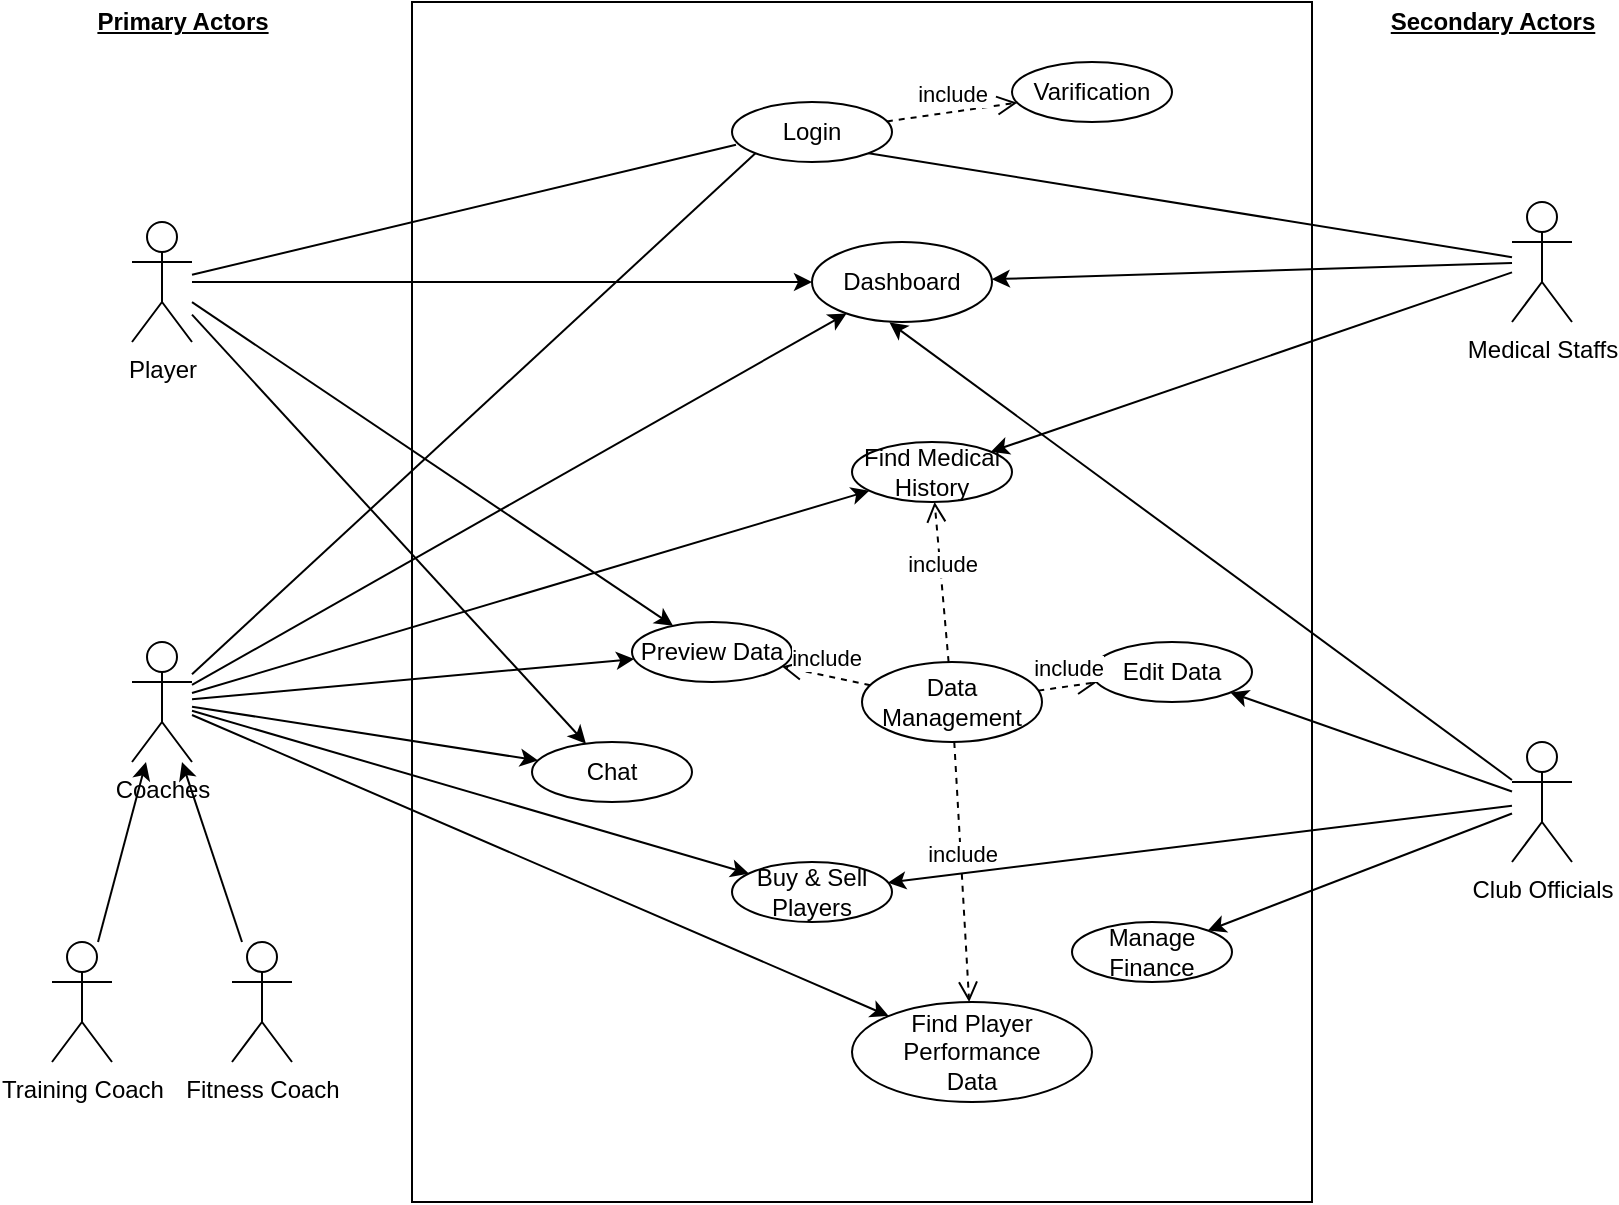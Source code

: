 <mxfile version="13.6.6" type="device"><diagram id="EEgTZElsF35WGt7W3-1j" name="Page-1"><mxGraphModel dx="1663" dy="435" grid="1" gridSize="10" guides="1" tooltips="1" connect="1" arrows="1" fold="1" page="1" pageScale="1" pageWidth="850" pageHeight="1100" math="0" shadow="0"><root><mxCell id="0"/><mxCell id="1" parent="0"/><mxCell id="5ZJs-Gd6lhpJezrTFZUt-2" value="" style="rounded=0;whiteSpace=wrap;html=1;" vertex="1" parent="1"><mxGeometry x="200" y="20" width="450" height="600" as="geometry"/></mxCell><mxCell id="5ZJs-Gd6lhpJezrTFZUt-4" value="Coaches" style="shape=umlActor;verticalLabelPosition=bottom;verticalAlign=top;html=1;outlineConnect=0;" vertex="1" parent="1"><mxGeometry x="60" y="340" width="30" height="60" as="geometry"/></mxCell><mxCell id="5ZJs-Gd6lhpJezrTFZUt-5" value="Medical Staffs" style="shape=umlActor;verticalLabelPosition=bottom;verticalAlign=top;html=1;outlineConnect=0;" vertex="1" parent="1"><mxGeometry x="750" y="120" width="30" height="60" as="geometry"/></mxCell><mxCell id="5ZJs-Gd6lhpJezrTFZUt-6" value="Club Officials" style="shape=umlActor;verticalLabelPosition=bottom;verticalAlign=top;html=1;outlineConnect=0;" vertex="1" parent="1"><mxGeometry x="750" y="390" width="30" height="60" as="geometry"/></mxCell><mxCell id="5ZJs-Gd6lhpJezrTFZUt-3" value="Player" style="shape=umlActor;verticalLabelPosition=bottom;verticalAlign=top;html=1;outlineConnect=0;labelPosition=center;align=center;" vertex="1" parent="1"><mxGeometry x="60" y="130" width="30" height="60" as="geometry"/></mxCell><mxCell id="5ZJs-Gd6lhpJezrTFZUt-7" value="Login" style="ellipse;whiteSpace=wrap;html=1;" vertex="1" parent="1"><mxGeometry x="360" y="70" width="80" height="30" as="geometry"/></mxCell><mxCell id="5ZJs-Gd6lhpJezrTFZUt-10" value="" style="endArrow=none;html=1;entryX=0.025;entryY=0.711;entryDx=0;entryDy=0;entryPerimeter=0;" edge="1" parent="1" source="5ZJs-Gd6lhpJezrTFZUt-3" target="5ZJs-Gd6lhpJezrTFZUt-7"><mxGeometry width="50" height="50" relative="1" as="geometry"><mxPoint x="380" y="90" as="sourcePoint"/><mxPoint x="430" y="40" as="targetPoint"/></mxGeometry></mxCell><mxCell id="5ZJs-Gd6lhpJezrTFZUt-11" value="" style="endArrow=none;html=1;entryX=1;entryY=1;entryDx=0;entryDy=0;" edge="1" parent="1" source="5ZJs-Gd6lhpJezrTFZUt-5" target="5ZJs-Gd6lhpJezrTFZUt-7"><mxGeometry width="50" height="50" relative="1" as="geometry"><mxPoint x="100" y="166.135" as="sourcePoint"/><mxPoint x="362.75" y="98.44" as="targetPoint"/></mxGeometry></mxCell><mxCell id="5ZJs-Gd6lhpJezrTFZUt-12" value="Varification" style="ellipse;whiteSpace=wrap;html=1;" vertex="1" parent="1"><mxGeometry x="500" y="50" width="80" height="30" as="geometry"/></mxCell><mxCell id="5ZJs-Gd6lhpJezrTFZUt-13" value="include" style="html=1;verticalAlign=bottom;endArrow=open;dashed=1;endSize=8;" edge="1" parent="1" source="5ZJs-Gd6lhpJezrTFZUt-7" target="5ZJs-Gd6lhpJezrTFZUt-12"><mxGeometry relative="1" as="geometry"><mxPoint x="450" y="230" as="sourcePoint"/><mxPoint x="370" y="230" as="targetPoint"/></mxGeometry></mxCell><mxCell id="5ZJs-Gd6lhpJezrTFZUt-14" value="" style="endArrow=none;html=1;entryX=0;entryY=1;entryDx=0;entryDy=0;" edge="1" parent="1" source="5ZJs-Gd6lhpJezrTFZUt-4" target="5ZJs-Gd6lhpJezrTFZUt-7"><mxGeometry width="50" height="50" relative="1" as="geometry"><mxPoint x="380" y="260" as="sourcePoint"/><mxPoint x="430" y="210" as="targetPoint"/></mxGeometry></mxCell><mxCell id="5ZJs-Gd6lhpJezrTFZUt-15" value="Training Coach" style="shape=umlActor;verticalLabelPosition=bottom;verticalAlign=top;html=1;outlineConnect=0;" vertex="1" parent="1"><mxGeometry x="20" y="490" width="30" height="60" as="geometry"/></mxCell><mxCell id="5ZJs-Gd6lhpJezrTFZUt-16" value="Fitness Coach" style="shape=umlActor;verticalLabelPosition=bottom;verticalAlign=top;html=1;outlineConnect=0;" vertex="1" parent="1"><mxGeometry x="110" y="490" width="30" height="60" as="geometry"/></mxCell><mxCell id="5ZJs-Gd6lhpJezrTFZUt-18" value="" style="endArrow=classic;html=1;" edge="1" parent="1" source="5ZJs-Gd6lhpJezrTFZUt-15" target="5ZJs-Gd6lhpJezrTFZUt-4"><mxGeometry width="50" height="50" relative="1" as="geometry"><mxPoint x="380" y="430" as="sourcePoint"/><mxPoint x="430" y="380" as="targetPoint"/></mxGeometry></mxCell><mxCell id="5ZJs-Gd6lhpJezrTFZUt-20" value="" style="endArrow=classic;html=1;" edge="1" parent="1" source="5ZJs-Gd6lhpJezrTFZUt-16" target="5ZJs-Gd6lhpJezrTFZUt-4"><mxGeometry width="50" height="50" relative="1" as="geometry"><mxPoint x="390" y="440" as="sourcePoint"/><mxPoint x="440" y="390" as="targetPoint"/></mxGeometry></mxCell><mxCell id="5ZJs-Gd6lhpJezrTFZUt-21" value="Preview Data" style="ellipse;whiteSpace=wrap;html=1;" vertex="1" parent="1"><mxGeometry x="310" y="330" width="80" height="30" as="geometry"/></mxCell><mxCell id="5ZJs-Gd6lhpJezrTFZUt-22" value="Edit Data" style="ellipse;whiteSpace=wrap;html=1;" vertex="1" parent="1"><mxGeometry x="540" y="340" width="80" height="30" as="geometry"/></mxCell><mxCell id="5ZJs-Gd6lhpJezrTFZUt-23" value="Find Player Performance&lt;br&gt;Data" style="ellipse;whiteSpace=wrap;html=1;" vertex="1" parent="1"><mxGeometry x="420" y="520" width="120" height="50" as="geometry"/></mxCell><mxCell id="5ZJs-Gd6lhpJezrTFZUt-24" value="Chat" style="ellipse;whiteSpace=wrap;html=1;" vertex="1" parent="1"><mxGeometry x="260" y="390" width="80" height="30" as="geometry"/></mxCell><mxCell id="5ZJs-Gd6lhpJezrTFZUt-25" value="Find Medical History" style="ellipse;whiteSpace=wrap;html=1;" vertex="1" parent="1"><mxGeometry x="420" y="240" width="80" height="30" as="geometry"/></mxCell><mxCell id="5ZJs-Gd6lhpJezrTFZUt-26" value="Manage Finance" style="ellipse;whiteSpace=wrap;html=1;" vertex="1" parent="1"><mxGeometry x="530" y="480" width="80" height="30" as="geometry"/></mxCell><mxCell id="5ZJs-Gd6lhpJezrTFZUt-27" value="Data Management" style="ellipse;whiteSpace=wrap;html=1;" vertex="1" parent="1"><mxGeometry x="425" y="350" width="90" height="40" as="geometry"/></mxCell><mxCell id="5ZJs-Gd6lhpJezrTFZUt-28" value="" style="endArrow=classic;html=1;" edge="1" parent="1" source="5ZJs-Gd6lhpJezrTFZUt-3" target="5ZJs-Gd6lhpJezrTFZUt-24"><mxGeometry width="50" height="50" relative="1" as="geometry"><mxPoint x="125" y="500" as="sourcePoint"/><mxPoint x="95" y="410" as="targetPoint"/></mxGeometry></mxCell><mxCell id="5ZJs-Gd6lhpJezrTFZUt-29" value="" style="endArrow=classic;html=1;" edge="1" parent="1" source="5ZJs-Gd6lhpJezrTFZUt-4" target="5ZJs-Gd6lhpJezrTFZUt-24"><mxGeometry width="50" height="50" relative="1" as="geometry"><mxPoint x="100" y="178.414" as="sourcePoint"/><mxPoint x="267.783" y="272.526" as="targetPoint"/></mxGeometry></mxCell><mxCell id="5ZJs-Gd6lhpJezrTFZUt-30" value="include" style="html=1;verticalAlign=bottom;endArrow=open;dashed=1;endSize=8;" edge="1" parent="1" source="5ZJs-Gd6lhpJezrTFZUt-27" target="5ZJs-Gd6lhpJezrTFZUt-22"><mxGeometry relative="1" as="geometry"><mxPoint x="439.37" y="82.348" as="sourcePoint"/><mxPoint x="510.586" y="77.557" as="targetPoint"/></mxGeometry></mxCell><mxCell id="5ZJs-Gd6lhpJezrTFZUt-31" value="include" style="html=1;verticalAlign=bottom;endArrow=open;dashed=1;endSize=8;" edge="1" parent="1" source="5ZJs-Gd6lhpJezrTFZUt-27" target="5ZJs-Gd6lhpJezrTFZUt-25"><mxGeometry relative="1" as="geometry"><mxPoint x="449.816" y="238.195" as="sourcePoint"/><mxPoint x="490.19" y="236.461" as="targetPoint"/></mxGeometry></mxCell><mxCell id="5ZJs-Gd6lhpJezrTFZUt-32" value="include" style="html=1;verticalAlign=bottom;endArrow=open;dashed=1;endSize=8;" edge="1" parent="1" source="5ZJs-Gd6lhpJezrTFZUt-27" target="5ZJs-Gd6lhpJezrTFZUt-21"><mxGeometry relative="1" as="geometry"><mxPoint x="459.816" y="248.195" as="sourcePoint"/><mxPoint x="500.19" y="246.461" as="targetPoint"/></mxGeometry></mxCell><mxCell id="5ZJs-Gd6lhpJezrTFZUt-35" value="include" style="html=1;verticalAlign=bottom;endArrow=open;dashed=1;endSize=8;" edge="1" parent="1" source="5ZJs-Gd6lhpJezrTFZUt-27" target="5ZJs-Gd6lhpJezrTFZUt-23"><mxGeometry relative="1" as="geometry"><mxPoint x="489.816" y="278.195" as="sourcePoint"/><mxPoint x="530.19" y="276.461" as="targetPoint"/></mxGeometry></mxCell><mxCell id="5ZJs-Gd6lhpJezrTFZUt-36" value="" style="endArrow=classic;html=1;" edge="1" parent="1" source="5ZJs-Gd6lhpJezrTFZUt-6" target="5ZJs-Gd6lhpJezrTFZUt-22"><mxGeometry width="50" height="50" relative="1" as="geometry"><mxPoint x="100" y="373.049" as="sourcePoint"/><mxPoint x="264.847" y="296.663" as="targetPoint"/></mxGeometry></mxCell><mxCell id="5ZJs-Gd6lhpJezrTFZUt-37" value="" style="endArrow=classic;html=1;" edge="1" parent="1" source="5ZJs-Gd6lhpJezrTFZUt-4" target="5ZJs-Gd6lhpJezrTFZUt-25"><mxGeometry width="50" height="50" relative="1" as="geometry"><mxPoint x="110" y="383.049" as="sourcePoint"/><mxPoint x="274.847" y="306.663" as="targetPoint"/></mxGeometry></mxCell><mxCell id="5ZJs-Gd6lhpJezrTFZUt-38" value="" style="endArrow=classic;html=1;" edge="1" parent="1" source="5ZJs-Gd6lhpJezrTFZUt-5" target="5ZJs-Gd6lhpJezrTFZUt-25"><mxGeometry width="50" height="50" relative="1" as="geometry"><mxPoint x="750" y="290" as="sourcePoint"/><mxPoint x="284.847" y="316.663" as="targetPoint"/></mxGeometry></mxCell><mxCell id="5ZJs-Gd6lhpJezrTFZUt-39" value="" style="endArrow=classic;html=1;" edge="1" parent="1" source="5ZJs-Gd6lhpJezrTFZUt-6" target="5ZJs-Gd6lhpJezrTFZUt-26"><mxGeometry width="50" height="50" relative="1" as="geometry"><mxPoint x="130" y="403.049" as="sourcePoint"/><mxPoint x="294.847" y="326.663" as="targetPoint"/></mxGeometry></mxCell><mxCell id="5ZJs-Gd6lhpJezrTFZUt-40" value="" style="endArrow=classic;html=1;" edge="1" parent="1" source="5ZJs-Gd6lhpJezrTFZUt-4" target="5ZJs-Gd6lhpJezrTFZUt-21"><mxGeometry width="50" height="50" relative="1" as="geometry"><mxPoint x="140" y="413.049" as="sourcePoint"/><mxPoint x="304.847" y="336.663" as="targetPoint"/></mxGeometry></mxCell><mxCell id="5ZJs-Gd6lhpJezrTFZUt-41" value="" style="endArrow=classic;html=1;" edge="1" parent="1" source="5ZJs-Gd6lhpJezrTFZUt-3" target="5ZJs-Gd6lhpJezrTFZUt-21"><mxGeometry width="50" height="50" relative="1" as="geometry"><mxPoint x="150" y="423" as="sourcePoint"/><mxPoint x="314.847" y="346.663" as="targetPoint"/></mxGeometry></mxCell><mxCell id="5ZJs-Gd6lhpJezrTFZUt-42" value="" style="endArrow=classic;html=1;" edge="1" parent="1" source="5ZJs-Gd6lhpJezrTFZUt-3" target="5ZJs-Gd6lhpJezrTFZUt-50"><mxGeometry width="50" height="50" relative="1" as="geometry"><mxPoint x="230" y="489.999" as="sourcePoint"/><mxPoint x="394.847" y="413.613" as="targetPoint"/></mxGeometry></mxCell><mxCell id="5ZJs-Gd6lhpJezrTFZUt-43" value="" style="endArrow=classic;html=1;entryX=0.43;entryY=1.004;entryDx=0;entryDy=0;entryPerimeter=0;" edge="1" parent="1" source="5ZJs-Gd6lhpJezrTFZUt-6" target="5ZJs-Gd6lhpJezrTFZUt-50"><mxGeometry width="50" height="50" relative="1" as="geometry"><mxPoint x="290" y="526.389" as="sourcePoint"/><mxPoint x="454.847" y="450.003" as="targetPoint"/></mxGeometry></mxCell><mxCell id="5ZJs-Gd6lhpJezrTFZUt-44" value="" style="endArrow=classic;html=1;" edge="1" parent="1" source="5ZJs-Gd6lhpJezrTFZUt-4" target="5ZJs-Gd6lhpJezrTFZUt-23"><mxGeometry width="50" height="50" relative="1" as="geometry"><mxPoint x="180" y="453.049" as="sourcePoint"/><mxPoint x="344.847" y="376.663" as="targetPoint"/></mxGeometry></mxCell><mxCell id="5ZJs-Gd6lhpJezrTFZUt-50" value="Dashboard" style="ellipse;whiteSpace=wrap;html=1;" vertex="1" parent="1"><mxGeometry x="400" y="140" width="90" height="40" as="geometry"/></mxCell><mxCell id="5ZJs-Gd6lhpJezrTFZUt-51" value="" style="endArrow=classic;html=1;" edge="1" parent="1" source="5ZJs-Gd6lhpJezrTFZUt-4" target="5ZJs-Gd6lhpJezrTFZUt-50"><mxGeometry width="50" height="50" relative="1" as="geometry"><mxPoint x="100" y="169.543" as="sourcePoint"/><mxPoint x="370.099" y="161.323" as="targetPoint"/></mxGeometry></mxCell><mxCell id="5ZJs-Gd6lhpJezrTFZUt-52" value="" style="endArrow=classic;html=1;" edge="1" parent="1" source="5ZJs-Gd6lhpJezrTFZUt-5" target="5ZJs-Gd6lhpJezrTFZUt-50"><mxGeometry width="50" height="50" relative="1" as="geometry"><mxPoint x="110" y="179.543" as="sourcePoint"/><mxPoint x="380.099" y="171.323" as="targetPoint"/></mxGeometry></mxCell><mxCell id="5ZJs-Gd6lhpJezrTFZUt-53" value="Primary Actors" style="text;html=1;align=center;verticalAlign=middle;resizable=0;points=[];autosize=1;fontStyle=5" vertex="1" parent="1"><mxGeometry x="35" y="20" width="100" height="20" as="geometry"/></mxCell><mxCell id="5ZJs-Gd6lhpJezrTFZUt-55" value="Secondary Actors" style="text;html=1;align=center;verticalAlign=middle;resizable=0;points=[];autosize=1;fontStyle=5" vertex="1" parent="1"><mxGeometry x="680" y="20" width="120" height="20" as="geometry"/></mxCell><mxCell id="5ZJs-Gd6lhpJezrTFZUt-56" value="Buy &amp;amp; Sell Players" style="ellipse;whiteSpace=wrap;html=1;" vertex="1" parent="1"><mxGeometry x="360" y="450" width="80" height="30" as="geometry"/></mxCell><mxCell id="5ZJs-Gd6lhpJezrTFZUt-57" value="" style="endArrow=classic;html=1;" edge="1" parent="1" source="5ZJs-Gd6lhpJezrTFZUt-4" target="5ZJs-Gd6lhpJezrTFZUt-56"><mxGeometry width="50" height="50" relative="1" as="geometry"><mxPoint x="100" y="382.334" as="sourcePoint"/><mxPoint x="273.041" y="409.263" as="targetPoint"/></mxGeometry></mxCell><mxCell id="5ZJs-Gd6lhpJezrTFZUt-58" value="" style="endArrow=classic;html=1;" edge="1" parent="1" source="5ZJs-Gd6lhpJezrTFZUt-6" target="5ZJs-Gd6lhpJezrTFZUt-56"><mxGeometry width="50" height="50" relative="1" as="geometry"><mxPoint x="100" y="383.871" as="sourcePoint"/><mxPoint x="362.058" y="451.491" as="targetPoint"/></mxGeometry></mxCell></root></mxGraphModel></diagram></mxfile>